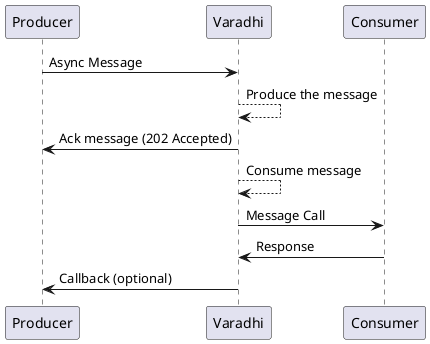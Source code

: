 @startuml
Producer -> Varadhi : Async Message
Varadhi --> Varadhi : Produce the message
Varadhi -> Producer : Ack message (202 Accepted)
Varadhi --> Varadhi : Consume message
Varadhi -> Consumer : Message Call
Consumer -> Varadhi : Response
Varadhi -> Producer : Callback (optional)
@enduml